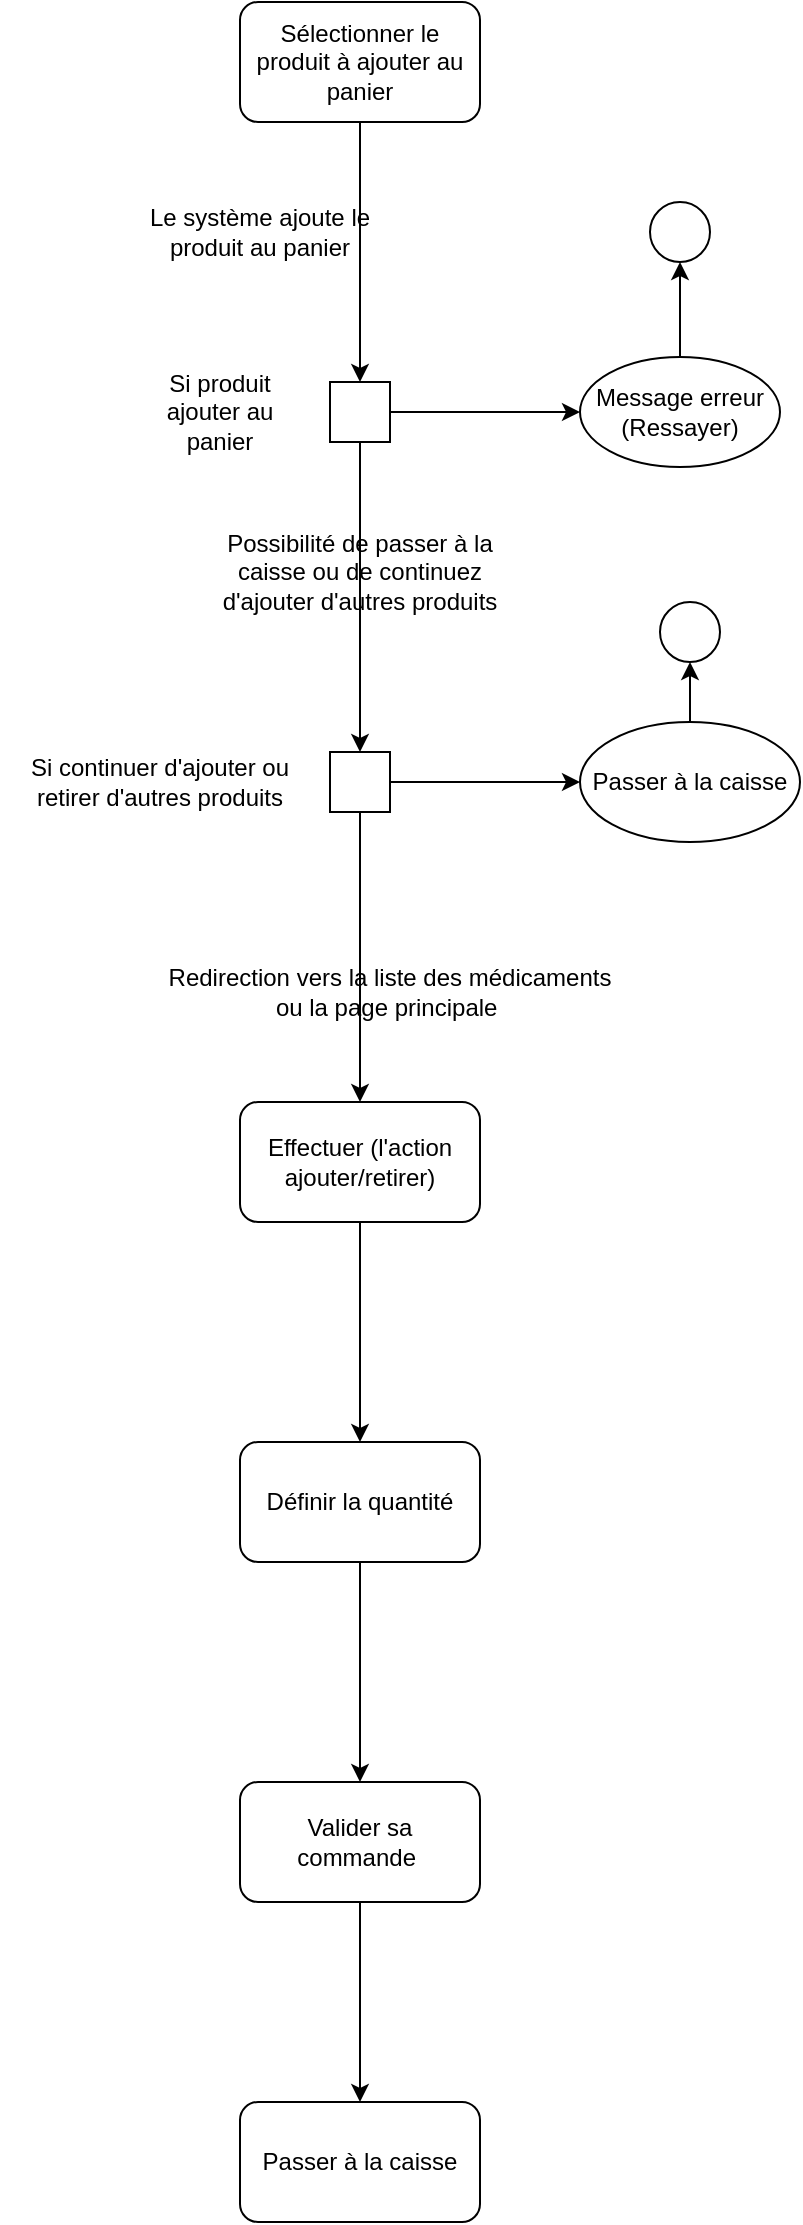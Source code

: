 <mxfile version="20.8.16" type="device"><diagram name="Page-1" id="RJftixFDOBqBJJ9z8v8u"><mxGraphModel dx="1577" dy="726" grid="1" gridSize="10" guides="1" tooltips="1" connect="1" arrows="1" fold="1" page="1" pageScale="1" pageWidth="850" pageHeight="1100" math="0" shadow="0"><root><mxCell id="0"/><mxCell id="1" parent="0"/><mxCell id="ReylyQ_hR_kJ8UsCyXRQ-6" style="edgeStyle=orthogonalEdgeStyle;rounded=0;orthogonalLoop=1;jettySize=auto;html=1;" edge="1" parent="1" source="ReylyQ_hR_kJ8UsCyXRQ-1"><mxGeometry relative="1" as="geometry"><mxPoint x="410" y="220" as="targetPoint"/><Array as="points"><mxPoint x="410" y="160"/><mxPoint x="410" y="160"/></Array></mxGeometry></mxCell><mxCell id="ReylyQ_hR_kJ8UsCyXRQ-1" value="Sélectionner le produit à ajouter au panier" style="rounded=1;whiteSpace=wrap;html=1;" vertex="1" parent="1"><mxGeometry x="350" y="30" width="120" height="60" as="geometry"/></mxCell><mxCell id="ReylyQ_hR_kJ8UsCyXRQ-43" style="edgeStyle=orthogonalEdgeStyle;rounded=0;orthogonalLoop=1;jettySize=auto;html=1;entryX=0.5;entryY=0;entryDx=0;entryDy=0;" edge="1" parent="1" source="ReylyQ_hR_kJ8UsCyXRQ-4" target="ReylyQ_hR_kJ8UsCyXRQ-35"><mxGeometry relative="1" as="geometry"/></mxCell><mxCell id="ReylyQ_hR_kJ8UsCyXRQ-4" value="Effectuer (l'action ajouter/retirer)" style="rounded=1;whiteSpace=wrap;html=1;" vertex="1" parent="1"><mxGeometry x="350" y="580" width="120" height="60" as="geometry"/></mxCell><mxCell id="ReylyQ_hR_kJ8UsCyXRQ-7" value="Le système ajoute le produit au panier" style="text;html=1;strokeColor=none;fillColor=none;align=center;verticalAlign=middle;whiteSpace=wrap;rounded=0;" vertex="1" parent="1"><mxGeometry x="300" y="130" width="120" height="30" as="geometry"/></mxCell><mxCell id="ReylyQ_hR_kJ8UsCyXRQ-13" style="edgeStyle=orthogonalEdgeStyle;rounded=0;orthogonalLoop=1;jettySize=auto;html=1;" edge="1" parent="1" source="ReylyQ_hR_kJ8UsCyXRQ-9" target="ReylyQ_hR_kJ8UsCyXRQ-11"><mxGeometry relative="1" as="geometry"/></mxCell><mxCell id="ReylyQ_hR_kJ8UsCyXRQ-19" style="edgeStyle=orthogonalEdgeStyle;rounded=0;orthogonalLoop=1;jettySize=auto;html=1;entryX=0.5;entryY=0;entryDx=0;entryDy=0;" edge="1" parent="1" source="ReylyQ_hR_kJ8UsCyXRQ-9" target="ReylyQ_hR_kJ8UsCyXRQ-22"><mxGeometry relative="1" as="geometry"><mxPoint x="410" y="380" as="targetPoint"/></mxGeometry></mxCell><mxCell id="ReylyQ_hR_kJ8UsCyXRQ-9" value="" style="whiteSpace=wrap;html=1;aspect=fixed;" vertex="1" parent="1"><mxGeometry x="395" y="220" width="30" height="30" as="geometry"/></mxCell><mxCell id="ReylyQ_hR_kJ8UsCyXRQ-15" style="edgeStyle=orthogonalEdgeStyle;rounded=0;orthogonalLoop=1;jettySize=auto;html=1;entryX=0.5;entryY=1;entryDx=0;entryDy=0;" edge="1" parent="1" source="ReylyQ_hR_kJ8UsCyXRQ-11" target="ReylyQ_hR_kJ8UsCyXRQ-14"><mxGeometry relative="1" as="geometry"/></mxCell><mxCell id="ReylyQ_hR_kJ8UsCyXRQ-11" value="Message erreur (Ressayer)" style="ellipse;whiteSpace=wrap;html=1;" vertex="1" parent="1"><mxGeometry x="520" y="207.5" width="100" height="55" as="geometry"/></mxCell><mxCell id="ReylyQ_hR_kJ8UsCyXRQ-12" value="Si produit ajouter au panier" style="text;html=1;strokeColor=none;fillColor=none;align=center;verticalAlign=middle;whiteSpace=wrap;rounded=0;" vertex="1" parent="1"><mxGeometry x="310" y="220" width="60" height="30" as="geometry"/></mxCell><mxCell id="ReylyQ_hR_kJ8UsCyXRQ-14" value="" style="ellipse;whiteSpace=wrap;html=1;aspect=fixed;" vertex="1" parent="1"><mxGeometry x="555" y="130" width="30" height="30" as="geometry"/></mxCell><mxCell id="ReylyQ_hR_kJ8UsCyXRQ-17" value="Possibilité de passer à la caisse ou de continuez d'ajouter d'autres produits" style="text;html=1;strokeColor=none;fillColor=none;align=center;verticalAlign=middle;whiteSpace=wrap;rounded=0;" vertex="1" parent="1"><mxGeometry x="330" y="300" width="160" height="30" as="geometry"/></mxCell><mxCell id="ReylyQ_hR_kJ8UsCyXRQ-27" style="edgeStyle=orthogonalEdgeStyle;rounded=0;orthogonalLoop=1;jettySize=auto;html=1;entryX=0;entryY=0.5;entryDx=0;entryDy=0;" edge="1" parent="1" source="ReylyQ_hR_kJ8UsCyXRQ-22" target="ReylyQ_hR_kJ8UsCyXRQ-23"><mxGeometry relative="1" as="geometry"/></mxCell><mxCell id="ReylyQ_hR_kJ8UsCyXRQ-29" style="edgeStyle=orthogonalEdgeStyle;rounded=0;orthogonalLoop=1;jettySize=auto;html=1;" edge="1" parent="1" source="ReylyQ_hR_kJ8UsCyXRQ-22" target="ReylyQ_hR_kJ8UsCyXRQ-4"><mxGeometry relative="1" as="geometry"/></mxCell><mxCell id="ReylyQ_hR_kJ8UsCyXRQ-22" value="" style="whiteSpace=wrap;html=1;aspect=fixed;" vertex="1" parent="1"><mxGeometry x="395" y="405" width="30" height="30" as="geometry"/></mxCell><mxCell id="ReylyQ_hR_kJ8UsCyXRQ-28" style="edgeStyle=orthogonalEdgeStyle;rounded=0;orthogonalLoop=1;jettySize=auto;html=1;" edge="1" parent="1" source="ReylyQ_hR_kJ8UsCyXRQ-23" target="ReylyQ_hR_kJ8UsCyXRQ-26"><mxGeometry relative="1" as="geometry"/></mxCell><mxCell id="ReylyQ_hR_kJ8UsCyXRQ-23" value="Passer à la caisse" style="ellipse;whiteSpace=wrap;html=1;" vertex="1" parent="1"><mxGeometry x="520" y="390" width="110" height="60" as="geometry"/></mxCell><mxCell id="ReylyQ_hR_kJ8UsCyXRQ-25" value="Si continuer d'ajouter ou retirer d'autres produits" style="text;html=1;strokeColor=none;fillColor=none;align=center;verticalAlign=middle;whiteSpace=wrap;rounded=0;" vertex="1" parent="1"><mxGeometry x="230" y="405" width="160" height="30" as="geometry"/></mxCell><mxCell id="ReylyQ_hR_kJ8UsCyXRQ-26" value="" style="ellipse;whiteSpace=wrap;html=1;aspect=fixed;" vertex="1" parent="1"><mxGeometry x="560" y="330" width="30" height="30" as="geometry"/></mxCell><mxCell id="ReylyQ_hR_kJ8UsCyXRQ-30" value="Redirection vers la liste des médicaments ou la page principale&amp;nbsp;" style="text;html=1;strokeColor=none;fillColor=none;align=center;verticalAlign=middle;whiteSpace=wrap;rounded=0;" vertex="1" parent="1"><mxGeometry x="310" y="510" width="230" height="30" as="geometry"/></mxCell><mxCell id="ReylyQ_hR_kJ8UsCyXRQ-47" style="edgeStyle=orthogonalEdgeStyle;rounded=0;orthogonalLoop=1;jettySize=auto;html=1;" edge="1" parent="1" source="ReylyQ_hR_kJ8UsCyXRQ-35" target="ReylyQ_hR_kJ8UsCyXRQ-39"><mxGeometry relative="1" as="geometry"/></mxCell><mxCell id="ReylyQ_hR_kJ8UsCyXRQ-35" value="Définir la quantité" style="rounded=1;whiteSpace=wrap;html=1;" vertex="1" parent="1"><mxGeometry x="350" y="750" width="120" height="60" as="geometry"/></mxCell><mxCell id="ReylyQ_hR_kJ8UsCyXRQ-51" style="edgeStyle=orthogonalEdgeStyle;rounded=0;orthogonalLoop=1;jettySize=auto;html=1;entryX=0.5;entryY=0;entryDx=0;entryDy=0;" edge="1" parent="1" source="ReylyQ_hR_kJ8UsCyXRQ-39" target="ReylyQ_hR_kJ8UsCyXRQ-48"><mxGeometry relative="1" as="geometry"/></mxCell><mxCell id="ReylyQ_hR_kJ8UsCyXRQ-39" value="Valider sa commande&amp;nbsp;" style="rounded=1;whiteSpace=wrap;html=1;" vertex="1" parent="1"><mxGeometry x="350" y="920" width="120" height="60" as="geometry"/></mxCell><mxCell id="ReylyQ_hR_kJ8UsCyXRQ-48" value="Passer à la caisse" style="rounded=1;whiteSpace=wrap;html=1;" vertex="1" parent="1"><mxGeometry x="350" y="1080" width="120" height="60" as="geometry"/></mxCell></root></mxGraphModel></diagram></mxfile>